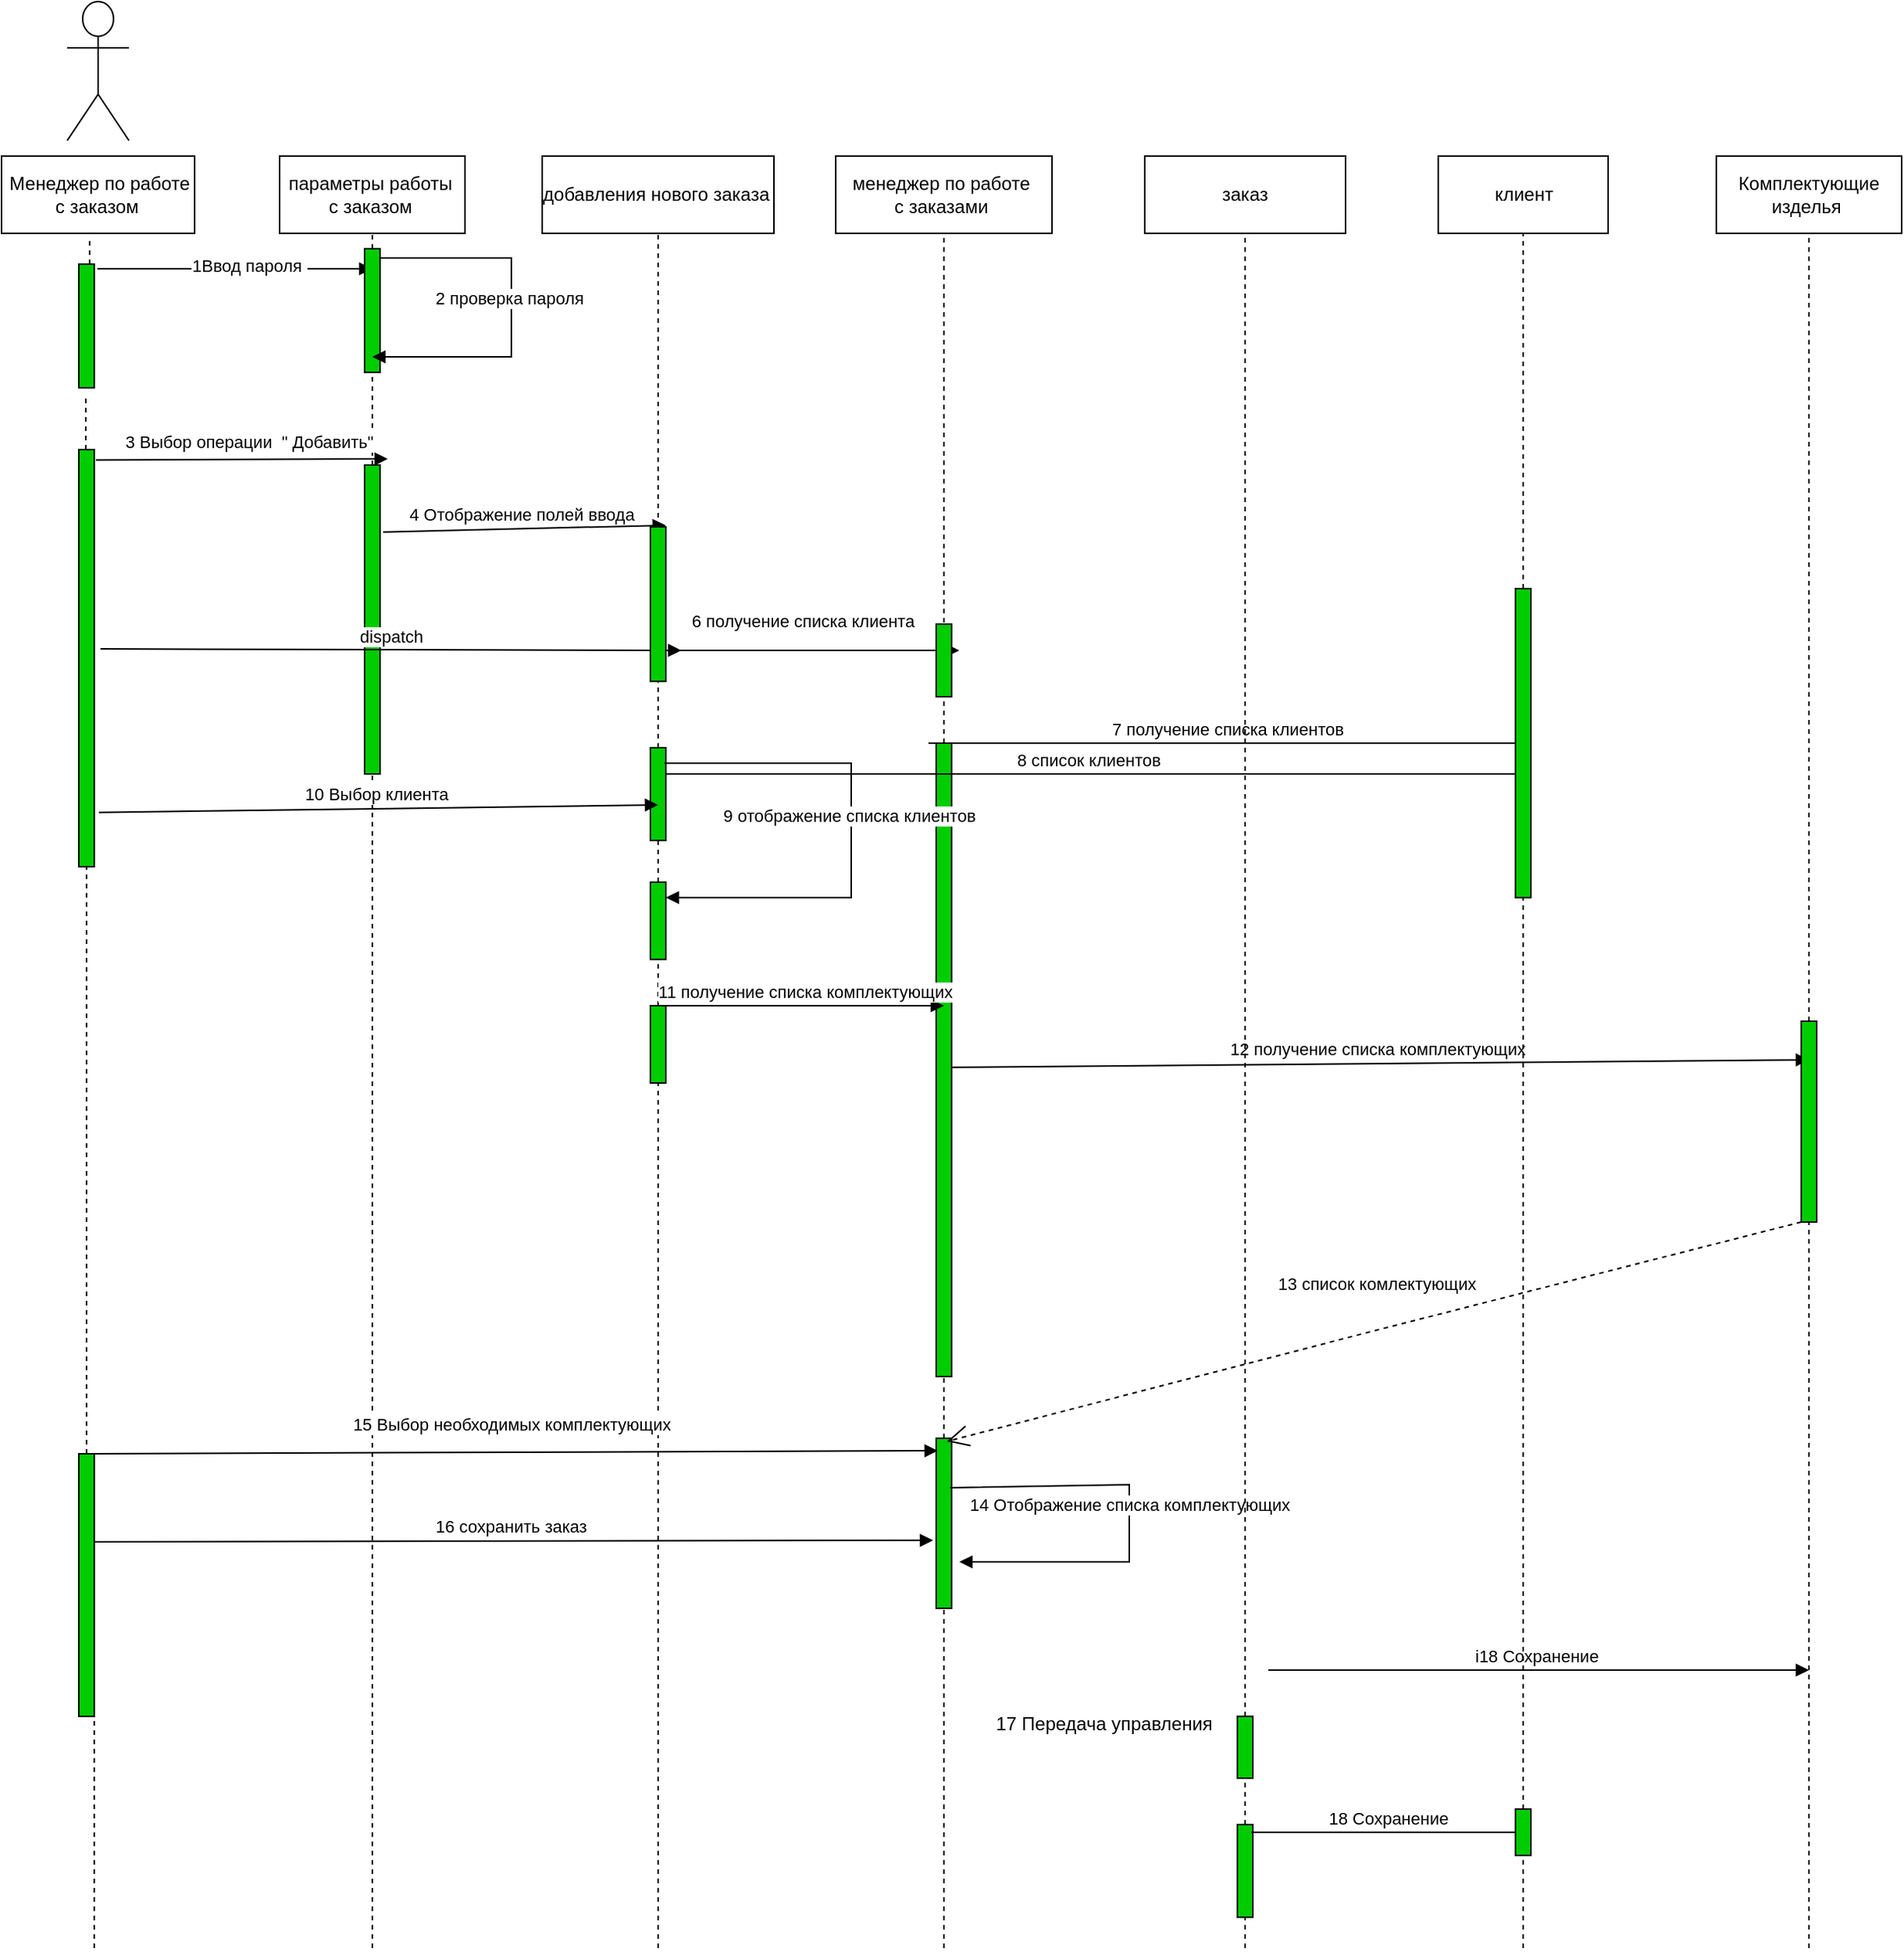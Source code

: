 <mxfile version="20.3.7" type="device"><diagram id="RREwWZiWR0iTPbUBzdFs" name="Страница 1"><mxGraphModel dx="2489" dy="794" grid="1" gridSize="10" guides="1" tooltips="1" connect="1" arrows="1" fold="1" page="1" pageScale="1" pageWidth="827" pageHeight="583" math="0" shadow="0"><root><mxCell id="0"/><mxCell id="1" parent="0"/><mxCell id="8dYChZDF3lq6TYkfpTGc-1" value="Actor" style="shape=umlActor;verticalLabelPosition=bottom;verticalAlign=top;html=1;outlineConnect=0;" vertex="1" parent="1"><mxGeometry x="-657.5" y="100" width="40" height="90" as="geometry"/></mxCell><mxCell id="8dYChZDF3lq6TYkfpTGc-2" value="Менеджер по работе&lt;br&gt;с заказом&amp;nbsp;" style="html=1;" vertex="1" parent="1"><mxGeometry x="-700" y="200" width="125" height="50" as="geometry"/></mxCell><mxCell id="8dYChZDF3lq6TYkfpTGc-3" value="параметры работы&amp;nbsp;&lt;br&gt;с заказом&amp;nbsp;" style="html=1;" vertex="1" parent="1"><mxGeometry x="-520" y="200" width="120" height="50" as="geometry"/></mxCell><mxCell id="8dYChZDF3lq6TYkfpTGc-6" value="добавления нового заказа&amp;nbsp;" style="html=1;" vertex="1" parent="1"><mxGeometry x="-350" y="200" width="150" height="50" as="geometry"/></mxCell><mxCell id="8dYChZDF3lq6TYkfpTGc-7" value="менеджер по работе&amp;nbsp;&lt;br&gt;с заказами&amp;nbsp;" style="rounded=0;whiteSpace=wrap;html=1;" vertex="1" parent="1"><mxGeometry x="-160" y="200" width="140" height="50" as="geometry"/></mxCell><mxCell id="8dYChZDF3lq6TYkfpTGc-8" value="заказ" style="rounded=0;whiteSpace=wrap;html=1;" vertex="1" parent="1"><mxGeometry x="40" y="200" width="130" height="50" as="geometry"/></mxCell><mxCell id="8dYChZDF3lq6TYkfpTGc-10" value="клиент" style="html=1;" vertex="1" parent="1"><mxGeometry x="230" y="200" width="110" height="50" as="geometry"/></mxCell><mxCell id="8dYChZDF3lq6TYkfpTGc-11" value="Комплектующие изделья&amp;nbsp;" style="rounded=0;whiteSpace=wrap;html=1;" vertex="1" parent="1"><mxGeometry x="410" y="200" width="120" height="50" as="geometry"/></mxCell><mxCell id="8dYChZDF3lq6TYkfpTGc-12" value="" style="endArrow=none;dashed=1;html=1;rounded=0;entryX=0.456;entryY=1.08;entryDx=0;entryDy=0;entryPerimeter=0;startArrow=none;" edge="1" parent="1" source="8dYChZDF3lq6TYkfpTGc-19" target="8dYChZDF3lq6TYkfpTGc-2"><mxGeometry width="50" height="50" relative="1" as="geometry"><mxPoint x="-643" y="710" as="sourcePoint"/><mxPoint x="-40" y="360" as="targetPoint"/></mxGeometry></mxCell><mxCell id="8dYChZDF3lq6TYkfpTGc-13" value="" style="endArrow=none;dashed=1;html=1;rounded=0;entryX=0.5;entryY=1;entryDx=0;entryDy=0;startArrow=none;" edge="1" parent="1" source="8dYChZDF3lq6TYkfpTGc-25" target="8dYChZDF3lq6TYkfpTGc-3"><mxGeometry width="50" height="50" relative="1" as="geometry"><mxPoint x="-460" y="710" as="sourcePoint"/><mxPoint x="-40" y="360" as="targetPoint"/></mxGeometry></mxCell><mxCell id="8dYChZDF3lq6TYkfpTGc-14" value="" style="endArrow=none;dashed=1;html=1;rounded=0;entryX=0.5;entryY=1;entryDx=0;entryDy=0;startArrow=none;" edge="1" parent="1" source="8dYChZDF3lq6TYkfpTGc-36" target="8dYChZDF3lq6TYkfpTGc-6"><mxGeometry width="50" height="50" relative="1" as="geometry"><mxPoint x="-270" y="720" as="sourcePoint"/><mxPoint x="-40" y="360" as="targetPoint"/></mxGeometry></mxCell><mxCell id="8dYChZDF3lq6TYkfpTGc-15" value="" style="endArrow=none;dashed=1;html=1;rounded=0;entryX=0.5;entryY=1;entryDx=0;entryDy=0;startArrow=none;" edge="1" parent="1" source="8dYChZDF3lq6TYkfpTGc-40" target="8dYChZDF3lq6TYkfpTGc-7"><mxGeometry width="50" height="50" relative="1" as="geometry"><mxPoint x="-90" y="880" as="sourcePoint"/><mxPoint x="-40" y="360" as="targetPoint"/></mxGeometry></mxCell><mxCell id="8dYChZDF3lq6TYkfpTGc-17" value="" style="endArrow=none;dashed=1;html=1;rounded=0;entryX=0.5;entryY=1;entryDx=0;entryDy=0;startArrow=none;" edge="1" parent="1" source="8dYChZDF3lq6TYkfpTGc-84" target="8dYChZDF3lq6TYkfpTGc-10"><mxGeometry width="50" height="50" relative="1" as="geometry"><mxPoint x="290" y="1360" as="sourcePoint"/><mxPoint x="-40" y="360" as="targetPoint"/></mxGeometry></mxCell><mxCell id="8dYChZDF3lq6TYkfpTGc-18" value="" style="endArrow=none;dashed=1;html=1;rounded=0;entryX=0.5;entryY=1;entryDx=0;entryDy=0;" edge="1" parent="1" target="8dYChZDF3lq6TYkfpTGc-11"><mxGeometry width="50" height="50" relative="1" as="geometry"><mxPoint x="470" y="1360" as="sourcePoint"/><mxPoint x="-40" y="360" as="targetPoint"/></mxGeometry></mxCell><mxCell id="8dYChZDF3lq6TYkfpTGc-19" value="" style="html=1;points=[];perimeter=orthogonalPerimeter;fillColor=#00CC00;" vertex="1" parent="1"><mxGeometry x="-650" y="270" width="10" height="80" as="geometry"/></mxCell><mxCell id="8dYChZDF3lq6TYkfpTGc-20" value="" style="endArrow=none;dashed=1;html=1;rounded=0;entryX=0.456;entryY=1.08;entryDx=0;entryDy=0;entryPerimeter=0;startArrow=none;" edge="1" parent="1" source="8dYChZDF3lq6TYkfpTGc-29" target="8dYChZDF3lq6TYkfpTGc-19"><mxGeometry width="50" height="50" relative="1" as="geometry"><mxPoint x="-643" y="710" as="sourcePoint"/><mxPoint x="-643" y="254" as="targetPoint"/></mxGeometry></mxCell><mxCell id="8dYChZDF3lq6TYkfpTGc-21" value="1Ввод пароля&amp;nbsp;" style="html=1;verticalAlign=bottom;endArrow=block;rounded=0;exitX=1.2;exitY=0.038;exitDx=0;exitDy=0;exitPerimeter=0;" edge="1" parent="1" source="8dYChZDF3lq6TYkfpTGc-19"><mxGeometry x="0.101" y="-7" width="80" relative="1" as="geometry"><mxPoint x="-100" y="380" as="sourcePoint"/><mxPoint x="-460" y="273" as="targetPoint"/><Array as="points"/><mxPoint as="offset"/></mxGeometry></mxCell><mxCell id="8dYChZDF3lq6TYkfpTGc-25" value="" style="html=1;points=[];perimeter=orthogonalPerimeter;fillColor=#00CC00;" vertex="1" parent="1"><mxGeometry x="-465" y="260" width="10" height="80" as="geometry"/></mxCell><mxCell id="8dYChZDF3lq6TYkfpTGc-26" value="" style="endArrow=none;dashed=1;html=1;rounded=0;entryX=0.5;entryY=1;entryDx=0;entryDy=0;startArrow=none;" edge="1" parent="1" source="8dYChZDF3lq6TYkfpTGc-32" target="8dYChZDF3lq6TYkfpTGc-25"><mxGeometry width="50" height="50" relative="1" as="geometry"><mxPoint x="-460" y="710" as="sourcePoint"/><mxPoint x="-460" y="250" as="targetPoint"/></mxGeometry></mxCell><mxCell id="8dYChZDF3lq6TYkfpTGc-27" value="2 проверка пароля&amp;nbsp;" style="html=1;verticalAlign=bottom;endArrow=block;rounded=0;exitX=1;exitY=0.075;exitDx=0;exitDy=0;exitPerimeter=0;" edge="1" parent="1" source="8dYChZDF3lq6TYkfpTGc-25"><mxGeometry width="80" relative="1" as="geometry"><mxPoint x="-100" y="380" as="sourcePoint"/><mxPoint x="-460" y="330" as="targetPoint"/><Array as="points"><mxPoint x="-370" y="266"/><mxPoint x="-370" y="330"/><mxPoint x="-460" y="330"/></Array></mxGeometry></mxCell><mxCell id="8dYChZDF3lq6TYkfpTGc-29" value="" style="html=1;points=[];perimeter=orthogonalPerimeter;fillColor=#00CC00;" vertex="1" parent="1"><mxGeometry x="-650" y="390" width="10" height="270" as="geometry"/></mxCell><mxCell id="8dYChZDF3lq6TYkfpTGc-30" value="" style="endArrow=none;dashed=1;html=1;rounded=0;startArrow=none;" edge="1" parent="1" source="8dYChZDF3lq6TYkfpTGc-67"><mxGeometry width="50" height="50" relative="1" as="geometry"><mxPoint x="-640" y="1200" as="sourcePoint"/><mxPoint x="-645" y="660" as="targetPoint"/></mxGeometry></mxCell><mxCell id="8dYChZDF3lq6TYkfpTGc-31" value="3 Выбор операции&amp;nbsp; &quot; Добавить&quot;" style="html=1;verticalAlign=bottom;endArrow=block;rounded=0;exitX=1.1;exitY=0.025;exitDx=0;exitDy=0;exitPerimeter=0;" edge="1" parent="1" source="8dYChZDF3lq6TYkfpTGc-29"><mxGeometry x="0.048" y="2" width="80" relative="1" as="geometry"><mxPoint x="-690" y="370" as="sourcePoint"/><mxPoint x="-450" y="396" as="targetPoint"/><mxPoint as="offset"/></mxGeometry></mxCell><mxCell id="8dYChZDF3lq6TYkfpTGc-32" value="" style="html=1;points=[];perimeter=orthogonalPerimeter;fillColor=#00CC00;" vertex="1" parent="1"><mxGeometry x="-465" y="400" width="10" height="200" as="geometry"/></mxCell><mxCell id="8dYChZDF3lq6TYkfpTGc-33" value="" style="endArrow=none;dashed=1;html=1;rounded=0;entryX=0.5;entryY=1;entryDx=0;entryDy=0;" edge="1" parent="1" target="8dYChZDF3lq6TYkfpTGc-32"><mxGeometry width="50" height="50" relative="1" as="geometry"><mxPoint x="-460" y="1360" as="sourcePoint"/><mxPoint x="-460" y="340" as="targetPoint"/></mxGeometry></mxCell><mxCell id="8dYChZDF3lq6TYkfpTGc-34" value="4 Отображение полей ввода&amp;nbsp;" style="html=1;verticalAlign=bottom;endArrow=block;rounded=0;exitX=1.2;exitY=0.217;exitDx=0;exitDy=0;exitPerimeter=0;" edge="1" parent="1" source="8dYChZDF3lq6TYkfpTGc-32"><mxGeometry width="80" relative="1" as="geometry"><mxPoint x="-100" y="580" as="sourcePoint"/><mxPoint x="-270" y="439" as="targetPoint"/></mxGeometry></mxCell><mxCell id="8dYChZDF3lq6TYkfpTGc-35" value="dispatch" style="html=1;verticalAlign=bottom;endArrow=block;rounded=0;exitX=1.4;exitY=0.478;exitDx=0;exitDy=0;exitPerimeter=0;" edge="1" parent="1" source="8dYChZDF3lq6TYkfpTGc-29"><mxGeometry width="80" relative="1" as="geometry"><mxPoint x="-100" y="580" as="sourcePoint"/><mxPoint x="-260" y="520" as="targetPoint"/></mxGeometry></mxCell><mxCell id="8dYChZDF3lq6TYkfpTGc-36" value="" style="html=1;points=[];perimeter=orthogonalPerimeter;fillColor=#00CC00;" vertex="1" parent="1"><mxGeometry x="-280" y="440" width="10" height="100" as="geometry"/></mxCell><mxCell id="8dYChZDF3lq6TYkfpTGc-37" value="" style="endArrow=none;dashed=1;html=1;rounded=0;entryX=0.5;entryY=1;entryDx=0;entryDy=0;startArrow=none;" edge="1" parent="1" source="8dYChZDF3lq6TYkfpTGc-50" target="8dYChZDF3lq6TYkfpTGc-36"><mxGeometry width="50" height="50" relative="1" as="geometry"><mxPoint x="-275" y="720" as="sourcePoint"/><mxPoint x="-275" y="250" as="targetPoint"/></mxGeometry></mxCell><mxCell id="8dYChZDF3lq6TYkfpTGc-38" value="6 получение списка клиента&amp;nbsp;" style="html=1;verticalAlign=bottom;endArrow=block;rounded=0;" edge="1" parent="1" source="8dYChZDF3lq6TYkfpTGc-36"><mxGeometry x="-0.053" y="10" width="80" relative="1" as="geometry"><mxPoint x="-100" y="580" as="sourcePoint"/><mxPoint x="-80" y="520" as="targetPoint"/><Array as="points"><mxPoint x="-170" y="520"/></Array><mxPoint as="offset"/></mxGeometry></mxCell><mxCell id="8dYChZDF3lq6TYkfpTGc-39" value="" style="html=1;points=[];perimeter=orthogonalPerimeter;fillColor=#00CC00;" vertex="1" parent="1"><mxGeometry x="-95" y="503" width="10" height="47" as="geometry"/></mxCell><mxCell id="8dYChZDF3lq6TYkfpTGc-40" value="" style="html=1;points=[];perimeter=orthogonalPerimeter;fillColor=#00CC00;" vertex="1" parent="1"><mxGeometry x="-95" y="580" width="10" height="410" as="geometry"/></mxCell><mxCell id="8dYChZDF3lq6TYkfpTGc-41" value="" style="endArrow=none;dashed=1;html=1;rounded=0;entryX=0.5;entryY=1;entryDx=0;entryDy=0;startArrow=none;" edge="1" parent="1" target="8dYChZDF3lq6TYkfpTGc-40"><mxGeometry width="50" height="50" relative="1" as="geometry"><mxPoint x="-90" y="1360" as="sourcePoint"/><mxPoint x="-90" y="250" as="targetPoint"/></mxGeometry></mxCell><mxCell id="8dYChZDF3lq6TYkfpTGc-47" value="7 получение списка клиентов&amp;nbsp;" style="html=1;verticalAlign=bottom;endArrow=block;rounded=0;" edge="1" parent="1"><mxGeometry width="80" relative="1" as="geometry"><mxPoint x="-100" y="580" as="sourcePoint"/><mxPoint x="290" y="580" as="targetPoint"/></mxGeometry></mxCell><mxCell id="8dYChZDF3lq6TYkfpTGc-49" value="8 список клиентов&amp;nbsp;" style="html=1;verticalAlign=bottom;endArrow=block;rounded=0;" edge="1" parent="1"><mxGeometry width="80" relative="1" as="geometry"><mxPoint x="290" y="600" as="sourcePoint"/><mxPoint x="-280" y="600" as="targetPoint"/></mxGeometry></mxCell><mxCell id="8dYChZDF3lq6TYkfpTGc-50" value="" style="html=1;points=[];perimeter=orthogonalPerimeter;fillColor=#00CC00;" vertex="1" parent="1"><mxGeometry x="-280" y="583" width="10" height="60" as="geometry"/></mxCell><mxCell id="8dYChZDF3lq6TYkfpTGc-51" value="" style="endArrow=none;dashed=1;html=1;rounded=0;entryX=0.5;entryY=1;entryDx=0;entryDy=0;startArrow=none;" edge="1" parent="1" source="8dYChZDF3lq6TYkfpTGc-53" target="8dYChZDF3lq6TYkfpTGc-50"><mxGeometry width="50" height="50" relative="1" as="geometry"><mxPoint x="-275" y="720" as="sourcePoint"/><mxPoint x="-275" y="540" as="targetPoint"/></mxGeometry></mxCell><mxCell id="8dYChZDF3lq6TYkfpTGc-52" value="9 отображение списка клиентов&amp;nbsp;" style="html=1;verticalAlign=bottom;endArrow=block;rounded=0;exitX=0.9;exitY=0.167;exitDx=0;exitDy=0;exitPerimeter=0;" edge="1" parent="1" source="8dYChZDF3lq6TYkfpTGc-50"><mxGeometry width="80" relative="1" as="geometry"><mxPoint x="-100" y="580" as="sourcePoint"/><mxPoint x="-270" y="680" as="targetPoint"/><Array as="points"><mxPoint x="-150" y="593"/><mxPoint x="-150" y="680"/></Array></mxGeometry></mxCell><mxCell id="8dYChZDF3lq6TYkfpTGc-53" value="" style="html=1;points=[];perimeter=orthogonalPerimeter;fillColor=#00CC00;" vertex="1" parent="1"><mxGeometry x="-280" y="670" width="10" height="50" as="geometry"/></mxCell><mxCell id="8dYChZDF3lq6TYkfpTGc-54" value="" style="endArrow=none;dashed=1;html=1;rounded=0;entryX=0.5;entryY=1;entryDx=0;entryDy=0;startArrow=none;" edge="1" parent="1" source="8dYChZDF3lq6TYkfpTGc-56" target="8dYChZDF3lq6TYkfpTGc-53"><mxGeometry width="50" height="50" relative="1" as="geometry"><mxPoint x="-275" y="880" as="sourcePoint"/><mxPoint x="-275" y="643" as="targetPoint"/></mxGeometry></mxCell><mxCell id="8dYChZDF3lq6TYkfpTGc-55" value="10 Выбор клиента&amp;nbsp;" style="html=1;verticalAlign=bottom;endArrow=block;rounded=0;exitX=1.3;exitY=0.87;exitDx=0;exitDy=0;exitPerimeter=0;" edge="1" parent="1" source="8dYChZDF3lq6TYkfpTGc-29"><mxGeometry width="80" relative="1" as="geometry"><mxPoint x="-100" y="580" as="sourcePoint"/><mxPoint x="-275" y="620" as="targetPoint"/><Array as="points"/></mxGeometry></mxCell><mxCell id="8dYChZDF3lq6TYkfpTGc-56" value="" style="html=1;points=[];perimeter=orthogonalPerimeter;fillColor=#00CC00;" vertex="1" parent="1"><mxGeometry x="-280" y="750" width="10" height="50" as="geometry"/></mxCell><mxCell id="8dYChZDF3lq6TYkfpTGc-57" value="" style="endArrow=none;dashed=1;html=1;rounded=0;entryX=0.5;entryY=1;entryDx=0;entryDy=0;" edge="1" parent="1" target="8dYChZDF3lq6TYkfpTGc-56"><mxGeometry width="50" height="50" relative="1" as="geometry"><mxPoint x="-275" y="1360" as="sourcePoint"/><mxPoint x="-275" y="720" as="targetPoint"/></mxGeometry></mxCell><mxCell id="8dYChZDF3lq6TYkfpTGc-60" value="11 получение списка комплектующих" style="html=1;verticalAlign=bottom;endArrow=block;rounded=0;exitX=0.4;exitY=0;exitDx=0;exitDy=0;exitPerimeter=0;" edge="1" parent="1" source="8dYChZDF3lq6TYkfpTGc-56"><mxGeometry x="0.032" width="80" relative="1" as="geometry"><mxPoint x="-100" y="750" as="sourcePoint"/><mxPoint x="-90" y="750" as="targetPoint"/><mxPoint as="offset"/></mxGeometry></mxCell><mxCell id="8dYChZDF3lq6TYkfpTGc-61" value="12 получение списка комплектующих&amp;nbsp;" style="html=1;verticalAlign=bottom;endArrow=block;rounded=0;exitX=1;exitY=0.512;exitDx=0;exitDy=0;exitPerimeter=0;" edge="1" parent="1" source="8dYChZDF3lq6TYkfpTGc-40"><mxGeometry width="80" relative="1" as="geometry"><mxPoint x="-100" y="650" as="sourcePoint"/><mxPoint x="470" y="785" as="targetPoint"/></mxGeometry></mxCell><mxCell id="8dYChZDF3lq6TYkfpTGc-62" value="" style="html=1;points=[];perimeter=orthogonalPerimeter;fillColor=#00CC00;" vertex="1" parent="1"><mxGeometry x="465" y="760" width="10" height="130" as="geometry"/></mxCell><mxCell id="8dYChZDF3lq6TYkfpTGc-63" value="" style="html=1;points=[];perimeter=orthogonalPerimeter;fillColor=#00CC00;" vertex="1" parent="1"><mxGeometry x="-95" y="1030" width="10" height="110" as="geometry"/></mxCell><mxCell id="8dYChZDF3lq6TYkfpTGc-65" value="13 список комлектующих" style="endArrow=open;endSize=12;dashed=1;html=1;rounded=0;entryX=0.7;entryY=0.018;entryDx=0;entryDy=0;entryPerimeter=0;" edge="1" parent="1" source="8dYChZDF3lq6TYkfpTGc-62" target="8dYChZDF3lq6TYkfpTGc-63"><mxGeometry x="-0.032" y="-29" width="160" relative="1" as="geometry"><mxPoint x="-140" y="950" as="sourcePoint"/><mxPoint x="20" y="950" as="targetPoint"/><Array as="points"><mxPoint x="190" y="960"/></Array><mxPoint as="offset"/></mxGeometry></mxCell><mxCell id="8dYChZDF3lq6TYkfpTGc-66" value="14 Отображение списка комплектующих" style="html=1;verticalAlign=bottom;endArrow=block;rounded=0;exitX=0.9;exitY=0.291;exitDx=0;exitDy=0;exitPerimeter=0;" edge="1" parent="1" source="8dYChZDF3lq6TYkfpTGc-63"><mxGeometry width="80" relative="1" as="geometry"><mxPoint x="-100" y="850" as="sourcePoint"/><mxPoint x="-80" y="1110" as="targetPoint"/><Array as="points"><mxPoint x="30" y="1060"/><mxPoint x="30" y="1110"/></Array></mxGeometry></mxCell><mxCell id="8dYChZDF3lq6TYkfpTGc-67" value="" style="html=1;points=[];perimeter=orthogonalPerimeter;fillColor=#00CC00;" vertex="1" parent="1"><mxGeometry x="-650" y="1040" width="10" height="170" as="geometry"/></mxCell><mxCell id="8dYChZDF3lq6TYkfpTGc-68" value="" style="endArrow=none;dashed=1;html=1;rounded=0;" edge="1" parent="1" target="8dYChZDF3lq6TYkfpTGc-67"><mxGeometry width="50" height="50" relative="1" as="geometry"><mxPoint x="-640" y="1360" as="sourcePoint"/><mxPoint x="-645" y="660" as="targetPoint"/></mxGeometry></mxCell><mxCell id="8dYChZDF3lq6TYkfpTGc-69" value="15 Выбор необходимых комплектующих" style="html=1;verticalAlign=bottom;endArrow=block;rounded=0;entryX=0.1;entryY=0.073;entryDx=0;entryDy=0;entryPerimeter=0;" edge="1" parent="1" source="8dYChZDF3lq6TYkfpTGc-67" target="8dYChZDF3lq6TYkfpTGc-63"><mxGeometry x="-0.011" y="9" width="80" relative="1" as="geometry"><mxPoint x="-630" y="960" as="sourcePoint"/><mxPoint x="-20" y="950" as="targetPoint"/><mxPoint as="offset"/></mxGeometry></mxCell><mxCell id="8dYChZDF3lq6TYkfpTGc-72" value="16 сохранить заказ&amp;nbsp;" style="html=1;verticalAlign=bottom;endArrow=block;rounded=0;exitX=1;exitY=0.335;exitDx=0;exitDy=0;exitPerimeter=0;entryX=-0.2;entryY=0.6;entryDx=0;entryDy=0;entryPerimeter=0;" edge="1" parent="1" source="8dYChZDF3lq6TYkfpTGc-67" target="8dYChZDF3lq6TYkfpTGc-63"><mxGeometry width="80" relative="1" as="geometry"><mxPoint x="-100" y="950" as="sourcePoint"/><mxPoint x="-20" y="950" as="targetPoint"/></mxGeometry></mxCell><mxCell id="8dYChZDF3lq6TYkfpTGc-73" value="17 Передача управления&amp;nbsp;" style="text;html=1;align=center;verticalAlign=middle;resizable=0;points=[];autosize=1;strokeColor=none;fillColor=none;" vertex="1" parent="1"><mxGeometry x="-70" y="1200" width="170" height="30" as="geometry"/></mxCell><mxCell id="8dYChZDF3lq6TYkfpTGc-80" value="i18 Сохранение&amp;nbsp;" style="html=1;verticalAlign=bottom;endArrow=block;rounded=0;" edge="1" parent="1"><mxGeometry width="80" relative="1" as="geometry"><mxPoint x="120" y="1180" as="sourcePoint"/><mxPoint x="470" y="1180" as="targetPoint"/></mxGeometry></mxCell><mxCell id="8dYChZDF3lq6TYkfpTGc-81" value="" style="endArrow=none;dashed=1;html=1;rounded=0;entryX=0.5;entryY=1;entryDx=0;entryDy=0;startArrow=none;" edge="1" parent="1" source="8dYChZDF3lq6TYkfpTGc-82" target="8dYChZDF3lq6TYkfpTGc-8"><mxGeometry width="50" height="50" relative="1" as="geometry"><mxPoint x="110" y="1360" as="sourcePoint"/><mxPoint x="-40" y="430" as="targetPoint"/></mxGeometry></mxCell><mxCell id="8dYChZDF3lq6TYkfpTGc-82" value="" style="html=1;points=[];perimeter=orthogonalPerimeter;fillColor=#00CC00;" vertex="1" parent="1"><mxGeometry x="100" y="1210" width="10" height="40" as="geometry"/></mxCell><mxCell id="8dYChZDF3lq6TYkfpTGc-83" value="" style="endArrow=none;dashed=1;html=1;rounded=0;entryX=0.5;entryY=1;entryDx=0;entryDy=0;startArrow=none;" edge="1" parent="1" source="8dYChZDF3lq6TYkfpTGc-86" target="8dYChZDF3lq6TYkfpTGc-82"><mxGeometry width="50" height="50" relative="1" as="geometry"><mxPoint x="105" y="1360" as="sourcePoint"/><mxPoint x="105" y="250" as="targetPoint"/></mxGeometry></mxCell><mxCell id="8dYChZDF3lq6TYkfpTGc-84" value="" style="html=1;points=[];perimeter=orthogonalPerimeter;fillColor=#00CC00;" vertex="1" parent="1"><mxGeometry x="280" y="480" width="10" height="200" as="geometry"/></mxCell><mxCell id="8dYChZDF3lq6TYkfpTGc-85" value="" style="endArrow=none;dashed=1;html=1;rounded=0;entryX=0.5;entryY=1;entryDx=0;entryDy=0;startArrow=none;" edge="1" parent="1" source="8dYChZDF3lq6TYkfpTGc-89" target="8dYChZDF3lq6TYkfpTGc-84"><mxGeometry width="50" height="50" relative="1" as="geometry"><mxPoint x="290" y="1360" as="sourcePoint"/><mxPoint x="285" y="250" as="targetPoint"/></mxGeometry></mxCell><mxCell id="8dYChZDF3lq6TYkfpTGc-86" value="" style="html=1;points=[];perimeter=orthogonalPerimeter;fillColor=#00CC00;" vertex="1" parent="1"><mxGeometry x="100" y="1280" width="10" height="60" as="geometry"/></mxCell><mxCell id="8dYChZDF3lq6TYkfpTGc-87" value="" style="endArrow=none;dashed=1;html=1;rounded=0;entryX=0.5;entryY=1;entryDx=0;entryDy=0;" edge="1" parent="1" target="8dYChZDF3lq6TYkfpTGc-86"><mxGeometry width="50" height="50" relative="1" as="geometry"><mxPoint x="105" y="1360" as="sourcePoint"/><mxPoint x="105" y="1250" as="targetPoint"/></mxGeometry></mxCell><mxCell id="8dYChZDF3lq6TYkfpTGc-88" value="18 Сохранение&amp;nbsp;" style="html=1;verticalAlign=bottom;endArrow=block;rounded=0;exitX=0.9;exitY=0.083;exitDx=0;exitDy=0;exitPerimeter=0;" edge="1" parent="1" source="8dYChZDF3lq6TYkfpTGc-86"><mxGeometry width="80" relative="1" as="geometry"><mxPoint x="-100" y="1200" as="sourcePoint"/><mxPoint x="290" y="1285" as="targetPoint"/></mxGeometry></mxCell><mxCell id="8dYChZDF3lq6TYkfpTGc-89" value="" style="html=1;points=[];perimeter=orthogonalPerimeter;fillColor=#00CC00;" vertex="1" parent="1"><mxGeometry x="280" y="1270" width="10" height="30" as="geometry"/></mxCell><mxCell id="8dYChZDF3lq6TYkfpTGc-90" value="" style="endArrow=none;dashed=1;html=1;rounded=0;entryX=0.5;entryY=1;entryDx=0;entryDy=0;" edge="1" parent="1" target="8dYChZDF3lq6TYkfpTGc-89"><mxGeometry width="50" height="50" relative="1" as="geometry"><mxPoint x="285" y="1360" as="sourcePoint"/><mxPoint x="285" y="680" as="targetPoint"/></mxGeometry></mxCell></root></mxGraphModel></diagram></mxfile>